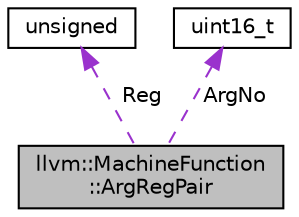 digraph "llvm::MachineFunction::ArgRegPair"
{
 // LATEX_PDF_SIZE
  bgcolor="transparent";
  edge [fontname="Helvetica",fontsize="10",labelfontname="Helvetica",labelfontsize="10"];
  node [fontname="Helvetica",fontsize="10",shape="box"];
  Node1 [label="llvm::MachineFunction\l::ArgRegPair",height=0.2,width=0.4,color="black", fillcolor="grey75", style="filled", fontcolor="black",tooltip="Structure used to represent pair of argument number after call lowering and register used to transfer..."];
  Node2 -> Node1 [dir="back",color="darkorchid3",fontsize="10",style="dashed",label=" Reg" ,fontname="Helvetica"];
  Node2 [label="unsigned",height=0.2,width=0.4,color="black",URL="$classunsigned.html",tooltip=" "];
  Node3 -> Node1 [dir="back",color="darkorchid3",fontsize="10",style="dashed",label=" ArgNo" ,fontname="Helvetica"];
  Node3 [label="uint16_t",height=0.2,width=0.4,color="black",tooltip=" "];
}
